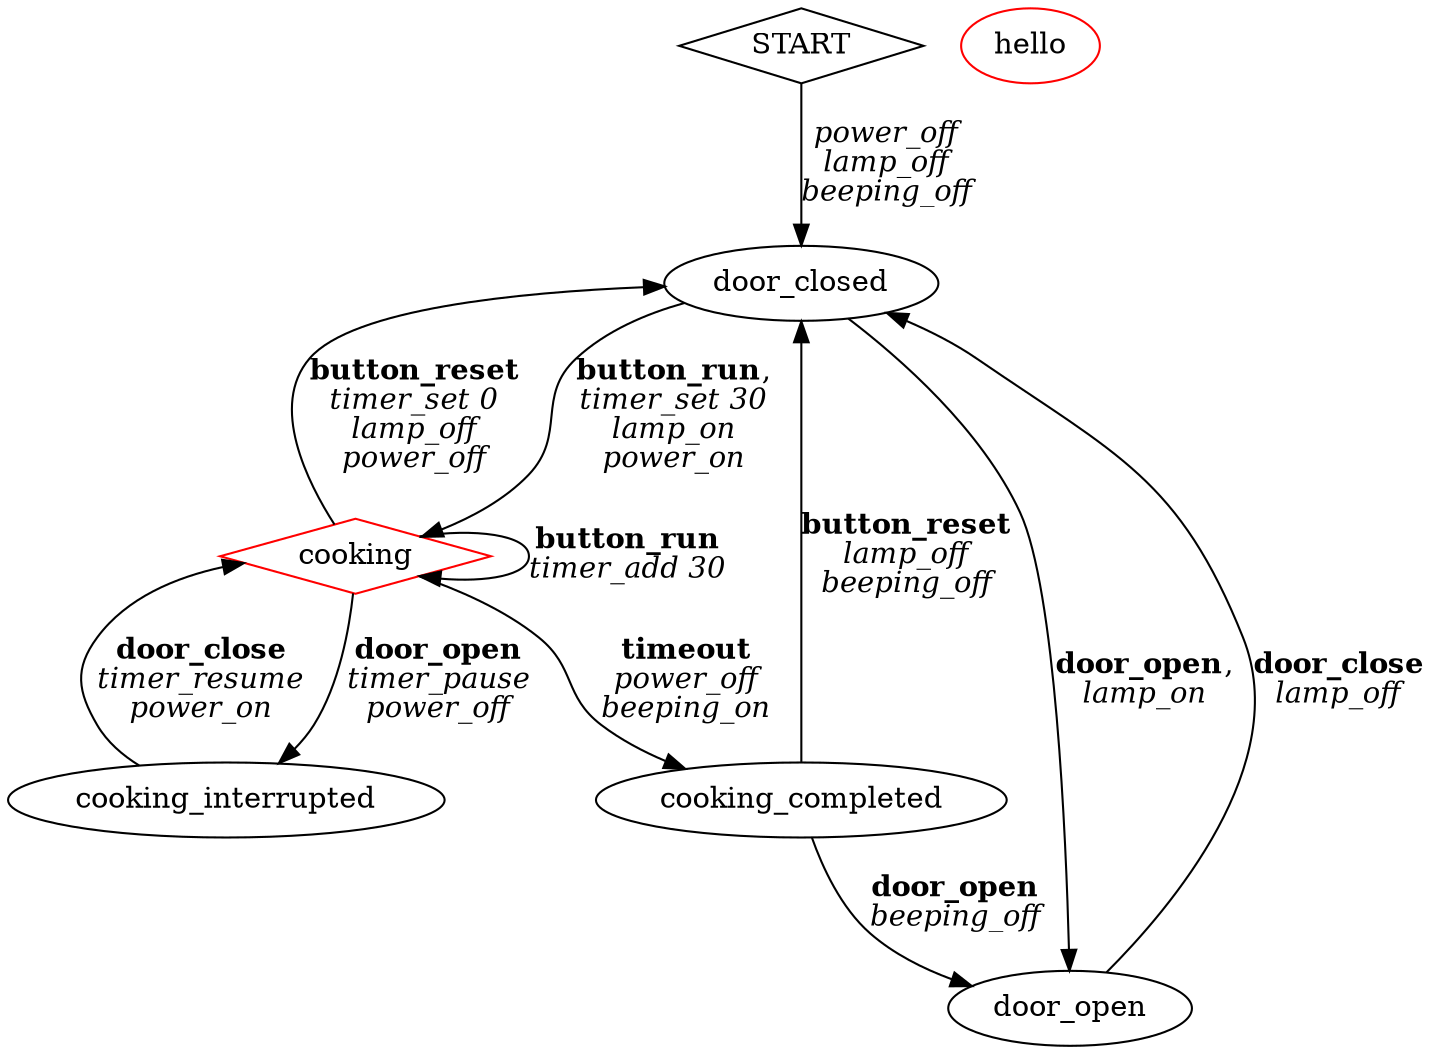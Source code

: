 // microwave_fsm
digraph microwave_fsm {
	//nodesep=1 pad=0.5 ranksep=0
	START [shape=diamond]
	door_closed cooking [color=red, shape=diamond]
	"cooking_interrupted"
	door_open
	cooking_completed
	door_closed -> door_open [label=<<b>door_open</b>,<br/><i>lamp_on</i><br/>>]
	door_closed -> cooking [label=<<b>button_run</b>,<br/><i>timer_set 30</i><br/><i>lamp_on</i><br/><i>power_on</i><br/>>]
	"door_open" -> "door_closed" [label=<<b>door_close</b><br/><i>lamp_off</i><br/>>]
	cooking -> door_closed [label=<<b>button_reset</b><br/><i>timer_set 0</i><br/><i>lamp_off</i><br/><i>power_off</i><br/>>]
	cooking -> cooking [label=<<b>button_run</b><br/><i>timer_add 30</i><br/>>]
	cooking -> cooking_interrupted [label=<<b>door_open</b><br/><i>timer_pause</i><br/><i>power_off</i><br/>>]
	cooking -> cooking_completed [label=<<b>timeout</b><br/><i>power_off</i><br/><i>beeping_on</i><br/>>]
	cooking_interrupted -> cooking [label=<<b>door_close</b><br/><i>timer_resume</i><br/><i>power_on</i><br/>>]
	cooking_completed -> door_open [label=<<b>door_open</b><br/><i>beeping_off</i><br/>>]
	cooking_completed -> door_closed [label=<<b>button_reset</b><br/><i>lamp_off</i><br/><i>beeping_off</i><br/>>]
	START -> door_closed [label=<<i>power_off</i><br/><i>lamp_off</i><br/><i>beeping_off</i><br/>>]
	hello [color=red]
}
